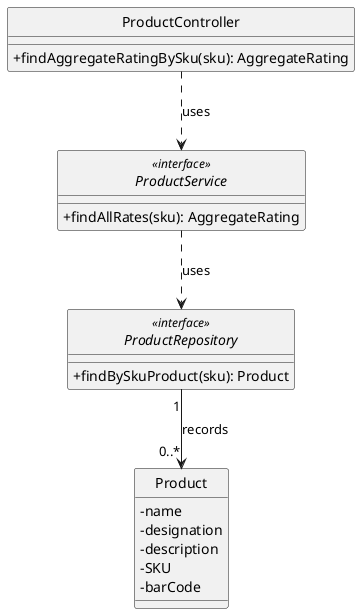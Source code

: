 @startuml
'https://plantuml.com/class-diagram

hide circle
skinparam classAttributeIconSize 0


class ProductController {
    +findAggregateRatingBySku(sku): AggregateRating
}

interface ProductService <<interface>> {
    +findAllRates(sku): AggregateRating
}


interface ProductRepository <<interface>>{
    +findBySkuProduct(sku): Product

}

class Product {
    - name
    - designation
    - description
    - SKU
    - barCode
}


ProductController ..> ProductService: uses
ProductService ..> ProductRepository: uses
ProductRepository "1" --> "0..*" Product:  records


@enduml
